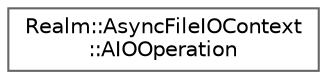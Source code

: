 digraph "Graphical Class Hierarchy"
{
 // LATEX_PDF_SIZE
  bgcolor="transparent";
  edge [fontname=Helvetica,fontsize=10,labelfontname=Helvetica,labelfontsize=10];
  node [fontname=Helvetica,fontsize=10,shape=box,height=0.2,width=0.4];
  rankdir="LR";
  Node0 [id="Node000000",label="Realm::AsyncFileIOContext\l::AIOOperation",height=0.2,width=0.4,color="grey40", fillcolor="white", style="filled",URL="$classRealm_1_1AsyncFileIOContext_1_1AIOOperation.html",tooltip=" "];
}
